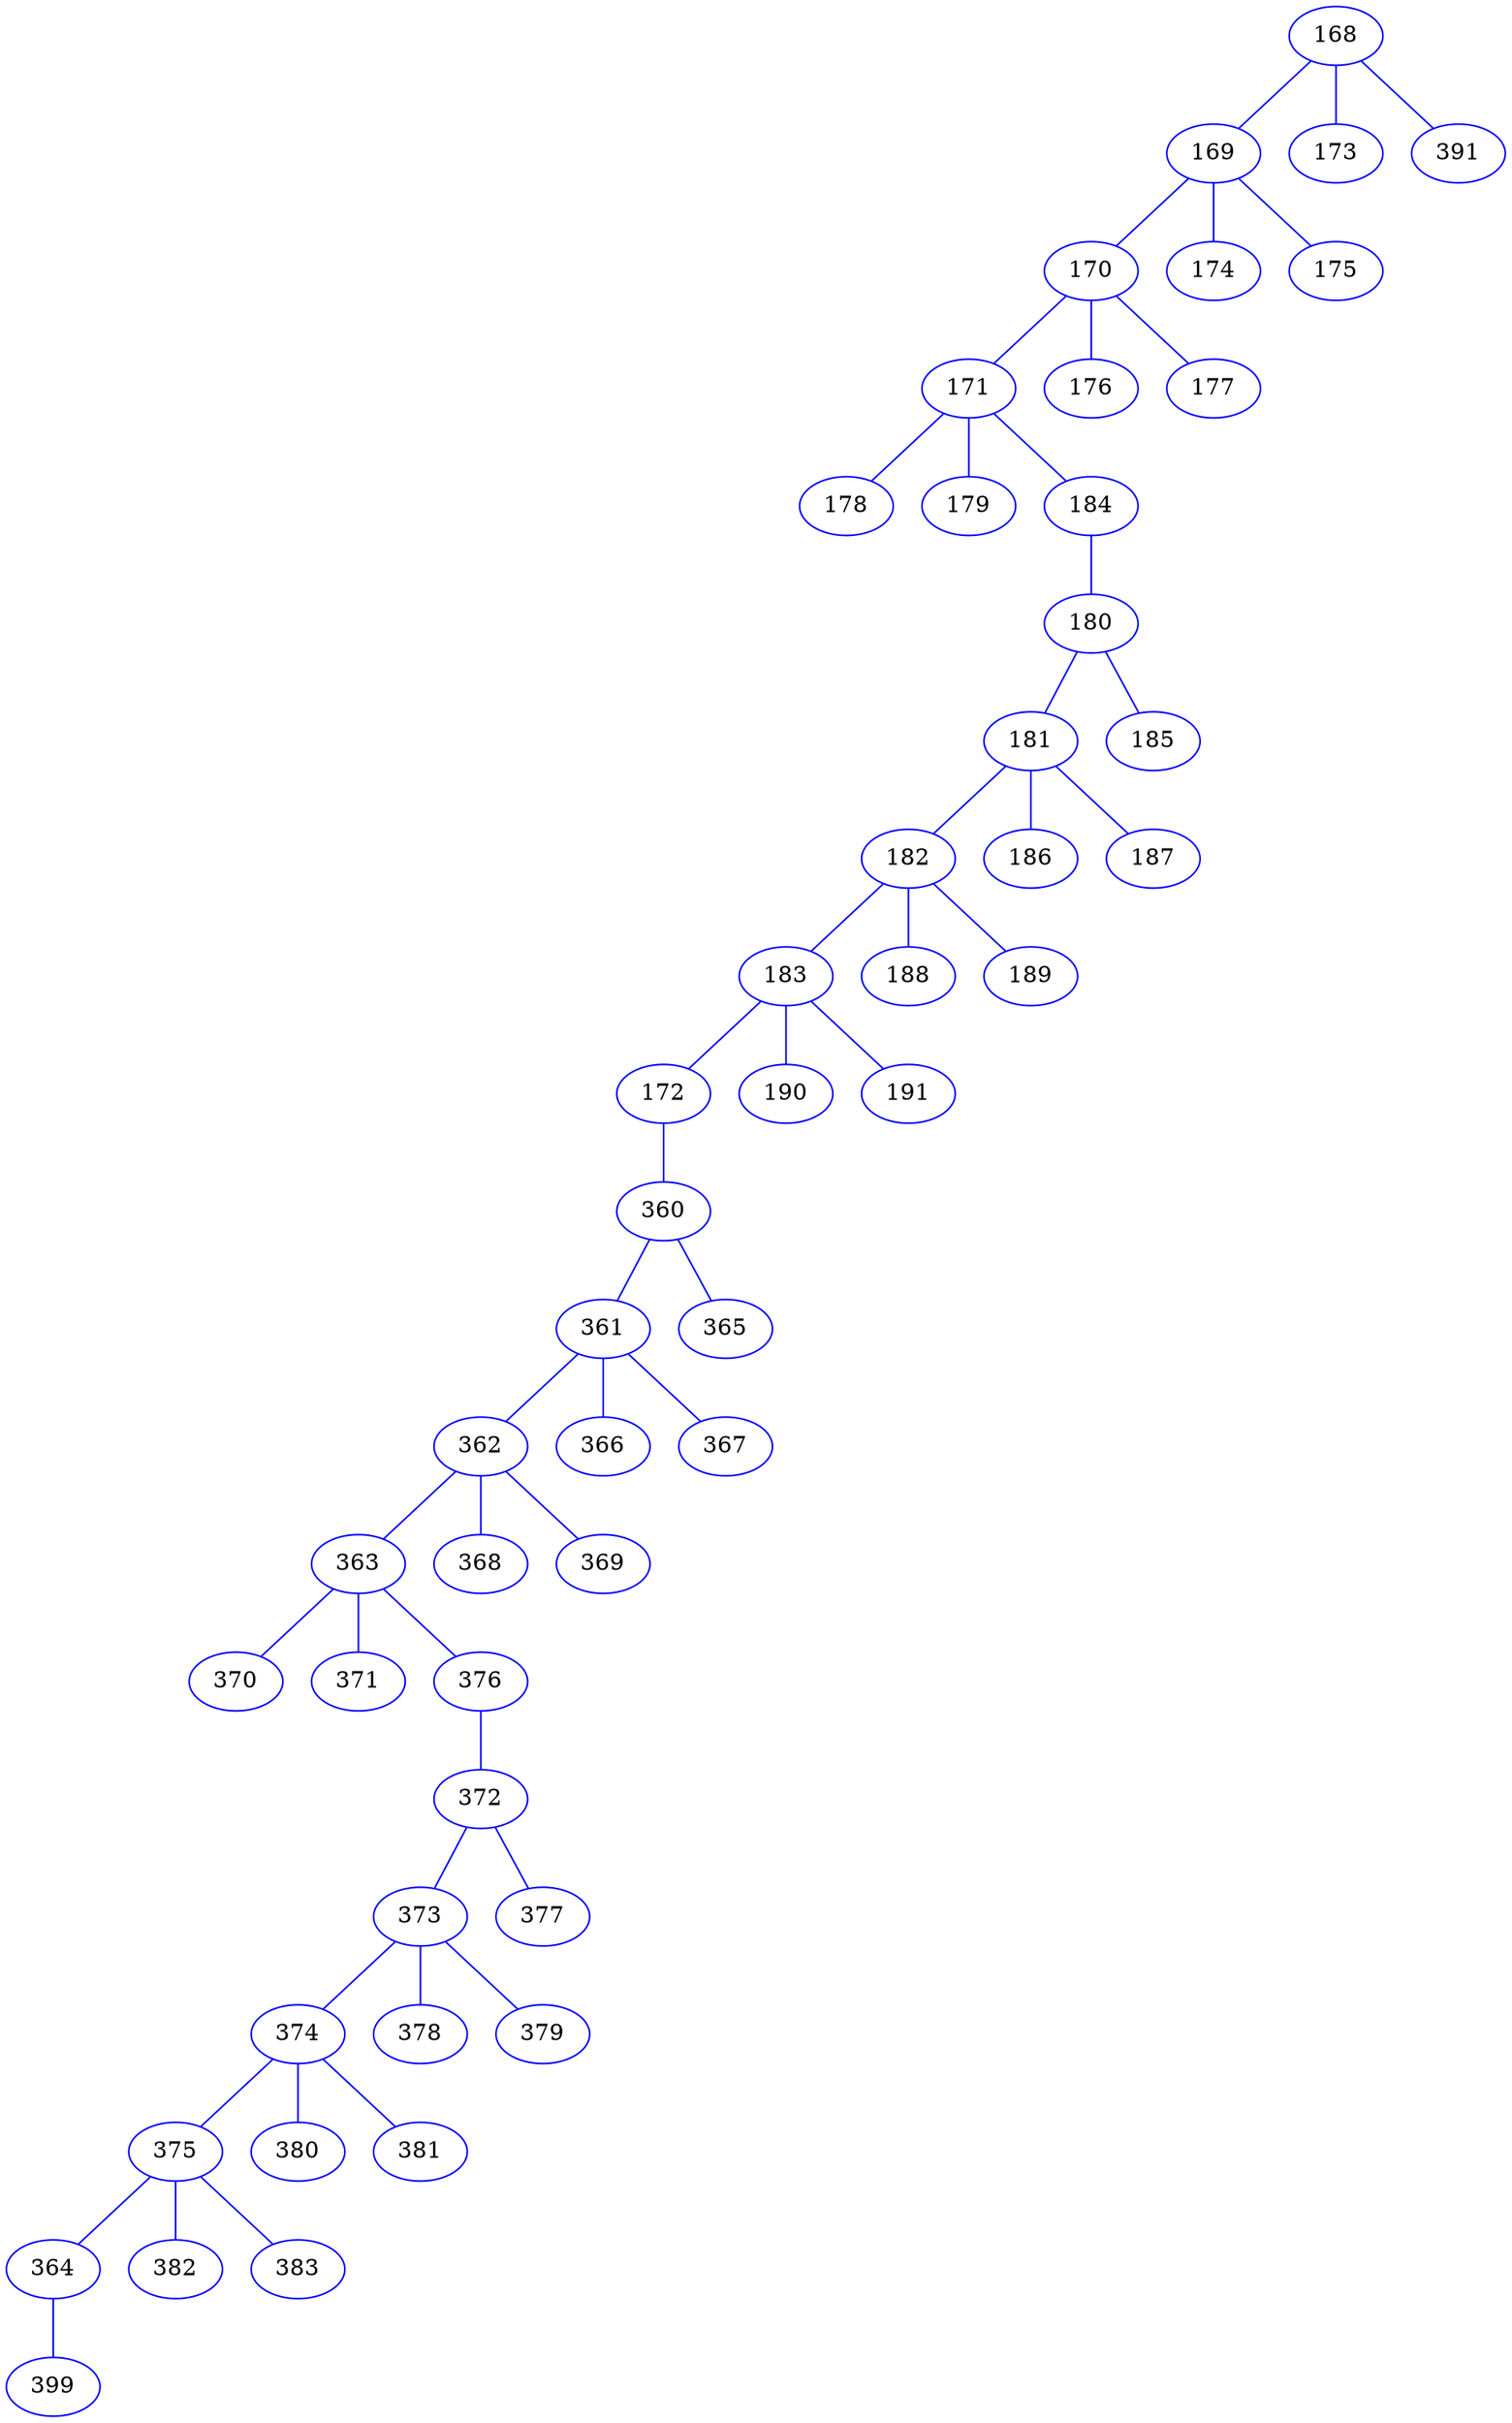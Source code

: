 strict graph "" {
	168	[color=blue];
	169	[color=blue];
	168 -- 169	[color=blue];
	173	[color=blue];
	168 -- 173	[color=blue];
	391	[color=blue];
	168 -- 391	[color=blue];
	170	[color=blue];
	169 -- 170	[color=blue];
	174	[color=blue];
	169 -- 174	[color=blue];
	175	[color=blue];
	169 -- 175	[color=blue];
	171	[color=blue];
	170 -- 171	[color=blue];
	176	[color=blue];
	170 -- 176	[color=blue];
	177	[color=blue];
	170 -- 177	[color=blue];
	178	[color=blue];
	171 -- 178	[color=blue];
	179	[color=blue];
	171 -- 179	[color=blue];
	184	[color=blue];
	171 -- 184	[color=blue];
	180	[color=blue];
	184 -- 180	[color=blue];
	181	[color=blue];
	180 -- 181	[color=blue];
	185	[color=blue];
	180 -- 185	[color=blue];
	182	[color=blue];
	181 -- 182	[color=blue];
	186	[color=blue];
	181 -- 186	[color=blue];
	187	[color=blue];
	181 -- 187	[color=blue];
	183	[color=blue];
	182 -- 183	[color=blue];
	188	[color=blue];
	182 -- 188	[color=blue];
	189	[color=blue];
	182 -- 189	[color=blue];
	172	[color=blue];
	183 -- 172	[color=blue];
	190	[color=blue];
	183 -- 190	[color=blue];
	191	[color=blue];
	183 -- 191	[color=blue];
	360	[color=blue];
	172 -- 360	[color=blue];
	361	[color=blue];
	360 -- 361	[color=blue];
	365	[color=blue];
	360 -- 365	[color=blue];
	362	[color=blue];
	361 -- 362	[color=blue];
	366	[color=blue];
	361 -- 366	[color=blue];
	367	[color=blue];
	361 -- 367	[color=blue];
	363	[color=blue];
	362 -- 363	[color=blue];
	368	[color=blue];
	362 -- 368	[color=blue];
	369	[color=blue];
	362 -- 369	[color=blue];
	370	[color=blue];
	363 -- 370	[color=blue];
	371	[color=blue];
	363 -- 371	[color=blue];
	376	[color=blue];
	363 -- 376	[color=blue];
	372	[color=blue];
	376 -- 372	[color=blue];
	373	[color=blue];
	372 -- 373	[color=blue];
	377	[color=blue];
	372 -- 377	[color=blue];
	374	[color=blue];
	373 -- 374	[color=blue];
	378	[color=blue];
	373 -- 378	[color=blue];
	379	[color=blue];
	373 -- 379	[color=blue];
	375	[color=blue];
	374 -- 375	[color=blue];
	380	[color=blue];
	374 -- 380	[color=blue];
	381	[color=blue];
	374 -- 381	[color=blue];
	364	[color=blue];
	375 -- 364	[color=blue];
	382	[color=blue];
	375 -- 382	[color=blue];
	383	[color=blue];
	375 -- 383	[color=blue];
	399	[color=blue];
	364 -- 399	[color=blue];
}
